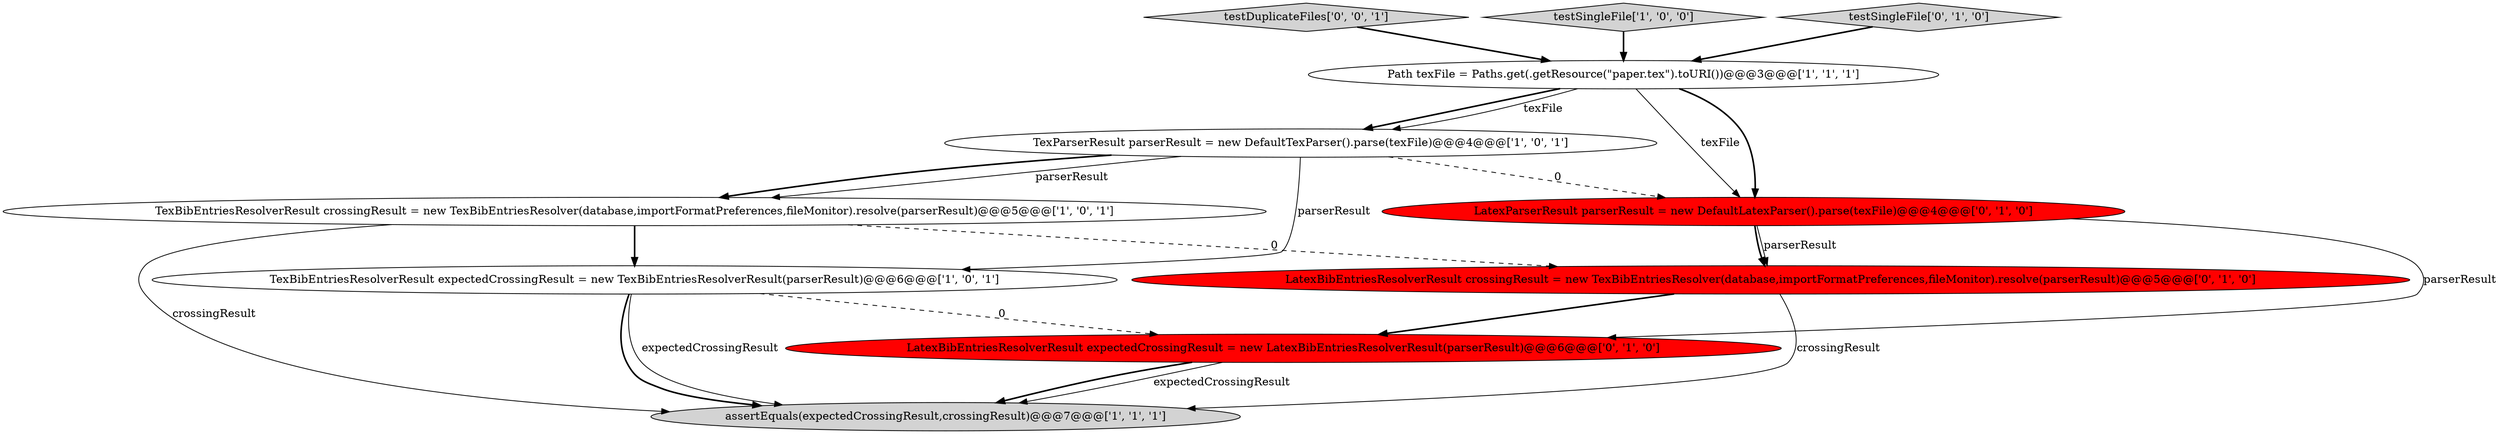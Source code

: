 digraph {
10 [style = filled, label = "testDuplicateFiles['0', '0', '1']", fillcolor = lightgray, shape = diamond image = "AAA0AAABBB3BBB"];
4 [style = filled, label = "TexBibEntriesResolverResult crossingResult = new TexBibEntriesResolver(database,importFormatPreferences,fileMonitor).resolve(parserResult)@@@5@@@['1', '0', '1']", fillcolor = white, shape = ellipse image = "AAA0AAABBB1BBB"];
3 [style = filled, label = "testSingleFile['1', '0', '0']", fillcolor = lightgray, shape = diamond image = "AAA0AAABBB1BBB"];
2 [style = filled, label = "TexParserResult parserResult = new DefaultTexParser().parse(texFile)@@@4@@@['1', '0', '1']", fillcolor = white, shape = ellipse image = "AAA0AAABBB1BBB"];
0 [style = filled, label = "assertEquals(expectedCrossingResult,crossingResult)@@@7@@@['1', '1', '1']", fillcolor = lightgray, shape = ellipse image = "AAA0AAABBB1BBB"];
7 [style = filled, label = "LatexBibEntriesResolverResult crossingResult = new TexBibEntriesResolver(database,importFormatPreferences,fileMonitor).resolve(parserResult)@@@5@@@['0', '1', '0']", fillcolor = red, shape = ellipse image = "AAA1AAABBB2BBB"];
9 [style = filled, label = "testSingleFile['0', '1', '0']", fillcolor = lightgray, shape = diamond image = "AAA0AAABBB2BBB"];
8 [style = filled, label = "LatexBibEntriesResolverResult expectedCrossingResult = new LatexBibEntriesResolverResult(parserResult)@@@6@@@['0', '1', '0']", fillcolor = red, shape = ellipse image = "AAA1AAABBB2BBB"];
1 [style = filled, label = "TexBibEntriesResolverResult expectedCrossingResult = new TexBibEntriesResolverResult(parserResult)@@@6@@@['1', '0', '1']", fillcolor = white, shape = ellipse image = "AAA0AAABBB1BBB"];
6 [style = filled, label = "LatexParserResult parserResult = new DefaultLatexParser().parse(texFile)@@@4@@@['0', '1', '0']", fillcolor = red, shape = ellipse image = "AAA1AAABBB2BBB"];
5 [style = filled, label = "Path texFile = Paths.get(.getResource(\"paper.tex\").toURI())@@@3@@@['1', '1', '1']", fillcolor = white, shape = ellipse image = "AAA0AAABBB1BBB"];
2->4 [style = solid, label="parserResult"];
6->7 [style = solid, label="parserResult"];
7->0 [style = solid, label="crossingResult"];
1->0 [style = solid, label="expectedCrossingResult"];
5->6 [style = solid, label="texFile"];
1->0 [style = bold, label=""];
7->8 [style = bold, label=""];
2->1 [style = solid, label="parserResult"];
2->4 [style = bold, label=""];
8->0 [style = bold, label=""];
5->2 [style = bold, label=""];
3->5 [style = bold, label=""];
10->5 [style = bold, label=""];
5->6 [style = bold, label=""];
4->7 [style = dashed, label="0"];
5->2 [style = solid, label="texFile"];
4->0 [style = solid, label="crossingResult"];
6->8 [style = solid, label="parserResult"];
2->6 [style = dashed, label="0"];
9->5 [style = bold, label=""];
1->8 [style = dashed, label="0"];
4->1 [style = bold, label=""];
6->7 [style = bold, label=""];
8->0 [style = solid, label="expectedCrossingResult"];
}

